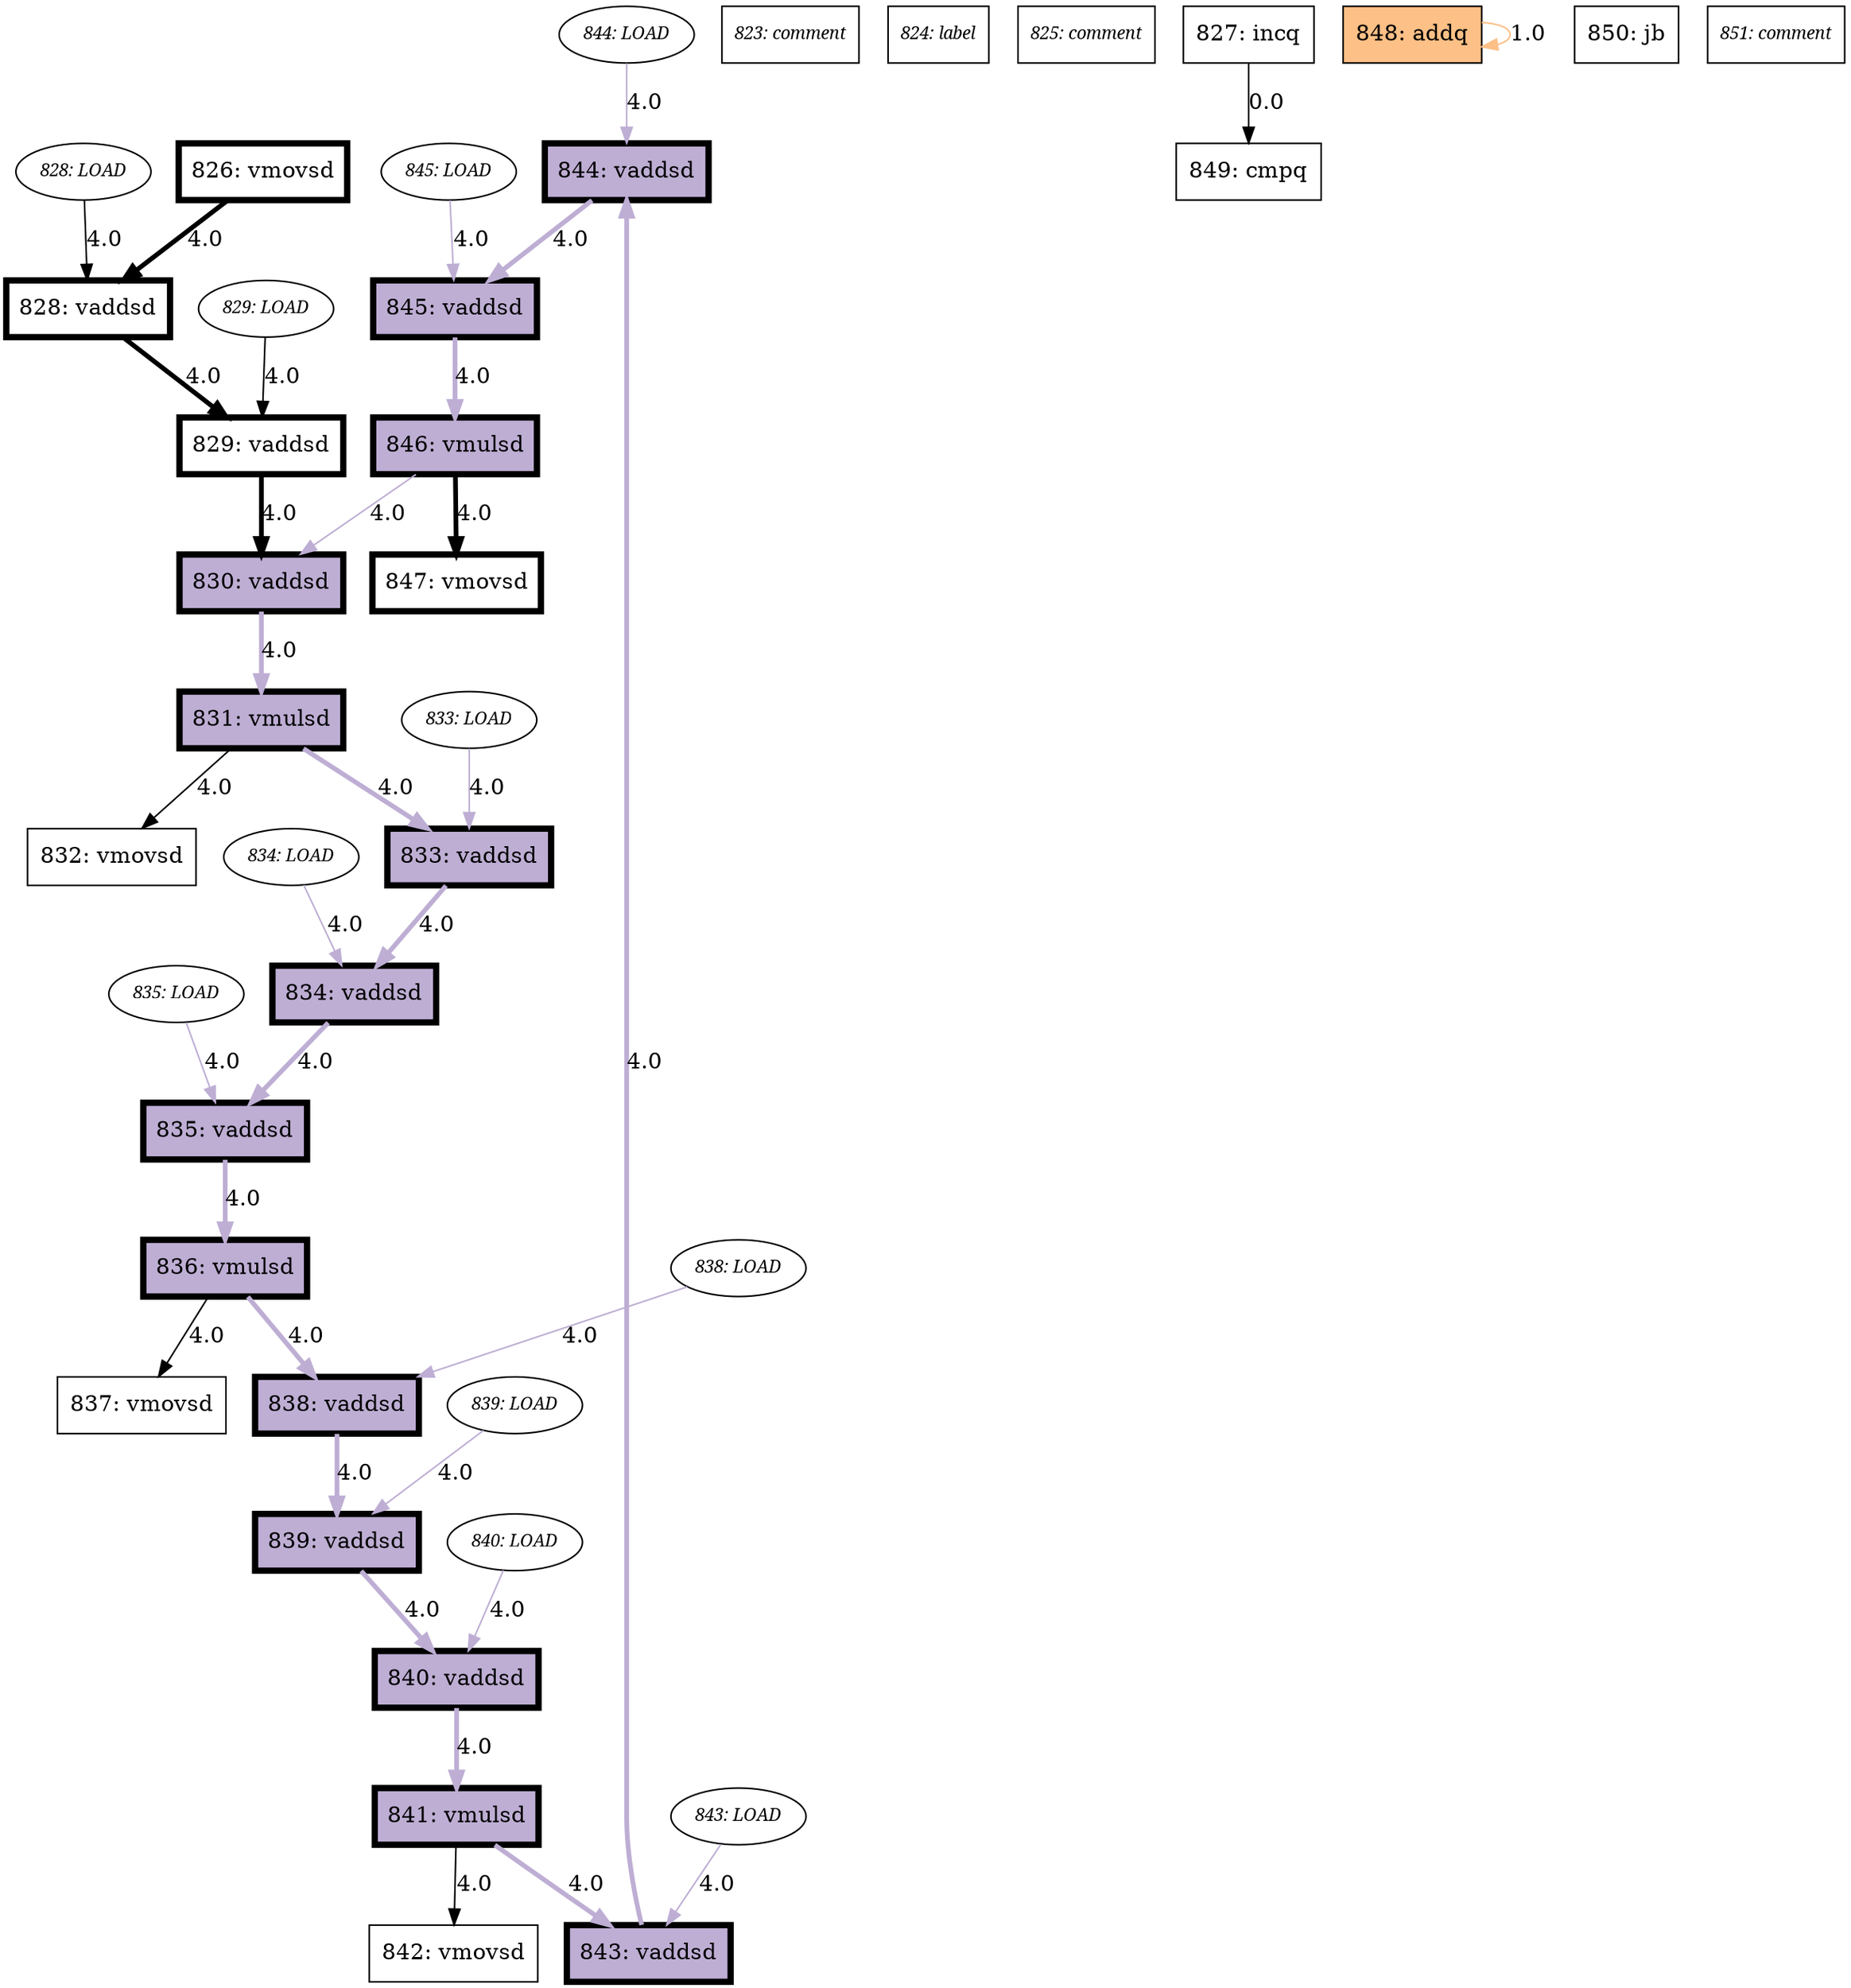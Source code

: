 digraph  {
	node [colorscheme=accent8];
	edge [colorscheme=accent8];
	"844: vaddsd"	 [fillcolor=2,
		instruction_form="{'instruction': 'vaddsd', 'operands': {'source': [{'memory': {'offset': {'value': '40'}, 'base': {'name': 'r12'}, 'index': {'name\
': 'r13'}, 'scale': 1}}, {'register': {'name': 'xmm14'}}], 'destination': [{'register': {'name': 'xmm15'}}], 'src_dst': [], 'operand\
_list': [{'memory': {'offset': {'value': '40'}, 'base': {'name': 'r12'}, 'index': {'name': 'r13'}, 'scale': 1}}, {'register': {'\
name': 'xmm14'}}, {'register': {'name': 'xmm15'}}]}, 'directive': None, 'comment': '55.63', 'label': None, 'line': 'vaddsd    40\
(%r12,%r13), %xmm14, %xmm15                 #55.63', 'line_number': 844, 'flags': ['performs_load'], 'port_pressure': [0.5, 0.0,\
 0.5, 0.5, 0.5, 0.5, 0.5, 0.0, 0.0, 0.0, 0.0], 'throughput': 0.5, 'latency': 8.0, 'latency_wo_load': 4.0, 'latency_cp': 4.0, 'latency\
_lcd': 4.0}",
		penwidth=4,
		shape=rectangle,
		style="bold,filled"];
	"845: vaddsd"	 [fillcolor=2,
		instruction_form="{'instruction': 'vaddsd', 'operands': {'source': [{'memory': {'offset': {'value': '32'}, 'base': {'name': 'r12'}, 'index': {'name\
': 'r10'}, 'scale': 1}}, {'register': {'name': 'xmm15'}}], 'destination': [{'register': {'name': 'xmm16'}}], 'src_dst': [], 'operand\
_list': [{'memory': {'offset': {'value': '32'}, 'base': {'name': 'r12'}, 'index': {'name': 'r10'}, 'scale': 1}}, {'register': {'\
name': 'xmm15'}}, {'register': {'name': 'xmm16'}}]}, 'directive': None, 'comment': '55.79', 'label': None, 'line': 'vaddsd    32\
(%r12,%r10), %xmm15, %xmm16                 #55.79', 'line_number': 845, 'flags': ['performs_load'], 'port_pressure': [0.5, 0.0,\
 0.5, 0.5, 0.5, 0.5, 0.5, 0.0, 0.0, 0.0, 0.0], 'throughput': 0.5, 'latency': 8.0, 'latency_wo_load': 4.0, 'latency_cp': 4.0, 'latency\
_lcd': 4.0}",
		penwidth=4,
		shape=rectangle,
		style="bold,filled"];
	"844: vaddsd" -> "845: vaddsd"	 [color=2,
		label=4.0,
		latency=4.0,
		penwidth=3,
		style=bold];
	"844: LOAD"	 [fontname=italic,
		fontsize=11.0,
		instruction_form="{'instruction': 'vaddsd', 'operands': {'source': [{'memory': {'offset': {'value': '40'}, 'base': {'name': 'r12'}, 'index': {'name\
': 'r13'}, 'scale': 1}}, {'register': {'name': 'xmm14'}}], 'destination': [{'register': {'name': 'xmm15'}}], 'src_dst': [], 'operand\
_list': [{'memory': {'offset': {'value': '40'}, 'base': {'name': 'r12'}, 'index': {'name': 'r13'}, 'scale': 1}}, {'register': {'\
name': 'xmm14'}}, {'register': {'name': 'xmm15'}}]}, 'directive': None, 'comment': '55.63', 'label': None, 'line': 'vaddsd    40\
(%r12,%r13), %xmm14, %xmm15                 #55.63', 'line_number': 844, 'flags': ['performs_load'], 'port_pressure': [0.5, 0.0,\
 0.5, 0.5, 0.5, 0.5, 0.5, 0.0, 0.0, 0.0, 0.0], 'throughput': 0.5, 'latency': 8.0, 'latency_wo_load': 4.0, 'latency_cp': 4.0, 'latency\
_lcd': 4.0}"];
	"844: LOAD" -> "844: vaddsd"	 [color=2,
		label=4.0,
		latency=4.0];
	"845: LOAD"	 [fontname=italic,
		fontsize=11.0,
		instruction_form="{'instruction': 'vaddsd', 'operands': {'source': [{'memory': {'offset': {'value': '32'}, 'base': {'name': 'r12'}, 'index': {'name\
': 'r10'}, 'scale': 1}}, {'register': {'name': 'xmm15'}}], 'destination': [{'register': {'name': 'xmm16'}}], 'src_dst': [], 'operand\
_list': [{'memory': {'offset': {'value': '32'}, 'base': {'name': 'r12'}, 'index': {'name': 'r10'}, 'scale': 1}}, {'register': {'\
name': 'xmm15'}}, {'register': {'name': 'xmm16'}}]}, 'directive': None, 'comment': '55.79', 'label': None, 'line': 'vaddsd    32\
(%r12,%r10), %xmm15, %xmm16                 #55.79', 'line_number': 845, 'flags': ['performs_load'], 'port_pressure': [0.5, 0.0,\
 0.5, 0.5, 0.5, 0.5, 0.5, 0.0, 0.0, 0.0, 0.0], 'throughput': 0.5, 'latency': 8.0, 'latency_wo_load': 4.0, 'latency_cp': 4.0, 'latency\
_lcd': 4.0}"];
	"845: LOAD" -> "845: vaddsd"	 [color=2,
		label=4.0,
		latency=4.0];
	"823: comment"	 [fontname=italic,
		fontsize=11.0,
		instruction_form="{'instruction': None, 'operands': None, 'directive': None, 'comment': 'LLVM-MCA-BEGIN', 'label': None, 'line': '# LLVM-MCA-BEGIN\
', 'line_number': 823, 'port_pressure': [0.0, 0.0, 0.0, 0.0, 0.0, 0.0, 0.0, 0.0, 0.0, 0.0, 0.0], 'flags': [], 'throughput': 0.0,\
 'latency': 0.0, 'latency_wo_load': 0.0, 'latency_cp': 0, 'latency_lcd': 0}",
		shape=rectangle];
	"824: label"	 [fontname=italic,
		fontsize=11.0,
		instruction_form="{'instruction': None, 'operands': None, 'directive': None, 'comment': 'Preds ..B1.75 ..B1.74', 'label': '..B1.75', 'line': '..B1.75\
:                        # Preds ..B1.75 ..B1.74', 'line_number': 824, 'port_pressure': [0.0, 0.0, 0.0, 0.0, 0.0, 0.0, 0.0, 0.0,\
 0.0, 0.0, 0.0], 'flags': [], 'throughput': 0.0, 'latency': 0.0, 'latency_wo_load': 0.0, 'latency_cp': 0, 'latency_lcd': 0}",
		shape=rectangle];
	"825: comment"	 [fontname=italic,
		fontsize=11.0,
		instruction_form="{'instruction': None, 'operands': None, 'directive': None, 'comment': 'Execution count [9.36e+01]', 'label': None, 'line': '# Execution\
 count [9.36e+01]', 'line_number': 825, 'port_pressure': [0.0, 0.0, 0.0, 0.0, 0.0, 0.0, 0.0, 0.0, 0.0, 0.0, 0.0], 'flags': [], '\
throughput': 0.0, 'latency': 0.0, 'latency_wo_load': 0.0, 'latency_cp': 0, 'latency_lcd': 0}",
		shape=rectangle];
	"826: vmovsd"	 [instruction_form="{'instruction': 'vmovsd', 'operands': {'source': [{'memory': {'offset': {'value': '8'}, 'base': {'name': 'r12'}, 'index': {'name\
': 'r11'}, 'scale': 1}}], 'destination': [{'register': {'name': 'xmm2'}}], 'src_dst': [], 'operand_list': [{'memory': {'offset':\
 {'value': '8'}, 'base': {'name': 'r12'}, 'index': {'name': 'r11'}, 'scale': 1}}, {'register': {'name': 'xmm2'}}]}, 'directive':\
 None, 'comment': '55.35', 'label': None, 'line': 'vmovsd    8(%r12,%r11), %xmm2                           #55.35', 'line_number\
': 826, 'flags': ['performs_load', 'is_load_instruction'], 'port_pressure': [0.0, 0.0, 0.0, 0.5, 0.5, 0.5, 0.5, 0.0, 0.0, 0.0, 0.0\
], 'throughput': 0.5, 'latency': 4.0, 'latency_wo_load': 4.0, 'latency_cp': 4.0, 'latency_lcd': 0}",
		penwidth=4,
		shape=rectangle,
		style=bold];
	"828: vaddsd"	 [instruction_form="{'instruction': 'vaddsd', 'operands': {'source': [{'memory': {'offset': {'value': '16'}, 'base': {'name': 'r12'}, 'index': {'name\
': 'r13'}, 'scale': 1}}, {'register': {'name': 'xmm2'}}], 'destination': [{'register': {'name': 'xmm3'}}], 'src_dst': [], 'operand\
_list': [{'memory': {'offset': {'value': '16'}, 'base': {'name': 'r12'}, 'index': {'name': 'r13'}, 'scale': 1}}, {'register': {'\
name': 'xmm2'}}, {'register': {'name': 'xmm3'}}]}, 'directive': None, 'comment': '55.12', 'label': None, 'line': 'vaddsd    16(%\
r12,%r13), %xmm2, %xmm3                   #55.12', 'line_number': 828, 'flags': ['performs_load'], 'port_pressure': [0.5, 0.0, 0.5\
, 0.5, 0.5, 0.5, 0.5, 0.0, 0.0, 0.0, 0.0], 'throughput': 0.5, 'latency': 8.0, 'latency_wo_load': 4.0, 'latency_cp': 4.0, 'latency\
_lcd': 0}",
		penwidth=4,
		shape=rectangle,
		style=bold];
	"826: vmovsd" -> "828: vaddsd"	 [label=4.0,
		latency=4.0,
		penwidth=3,
		style=bold];
	"827: incq"	 [instruction_form="{'instruction': 'incq', 'operands': {'source': [], 'destination': [{'register': {'name': 'r15'}}], 'src_dst': [], 'operand_list'\
: [{'register': {'name': 'r15'}}]}, 'directive': None, 'comment': '54.9', 'label': None, 'line': 'incq      %r15                \
                          #54.9', 'line_number': 827, 'flags': ['lt_unknown'], 'port_pressure': [0.25, 0.0, 0.25, 0.0, 0.0, 0.0,\
 0.0, 0.0, 0.25, 0.25, 0.0], 'throughput': 0.25, 'latency': 0.0, 'latency_wo_load': 0.0, 'latency_cp': 0, 'latency_lcd': 0}",
		shape=rectangle];
	"849: cmpq"	 [instruction_form="{'instruction': 'cmpq', 'operands': {'source': [{'register': {'name': 'rbx'}}, {'register': {'name': 'r15'}}], 'destination': []\
, 'src_dst': [], 'operand_list': [{'register': {'name': 'rbx'}}, {'register': {'name': 'r15'}}]}, 'directive': None, 'comment': \
'54.9', 'label': None, 'line': 'cmpq      %rbx, %r15                                    #54.9', 'line_number': 849, 'flags': ['lt\
_unknown'], 'port_pressure': [0.25, 0.0, 0.25, 0.0, 0.0, 0.0, 0.0, 0.0, 0.25, 0.25, 0.0], 'throughput': 0.25, 'latency': 0.0, 'latency\
_wo_load': 0.0, 'latency_cp': 0, 'latency_lcd': 0}",
		shape=rectangle];
	"827: incq" -> "849: cmpq"	 [label=0.0,
		latency=0.0];
	"828: LOAD"	 [fontname=italic,
		fontsize=11.0,
		instruction_form="{'instruction': 'vaddsd', 'operands': {'source': [{'memory': {'offset': {'value': '16'}, 'base': {'name': 'r12'}, 'index': {'name\
': 'r13'}, 'scale': 1}}, {'register': {'name': 'xmm2'}}], 'destination': [{'register': {'name': 'xmm3'}}], 'src_dst': [], 'operand\
_list': [{'memory': {'offset': {'value': '16'}, 'base': {'name': 'r12'}, 'index': {'name': 'r13'}, 'scale': 1}}, {'register': {'\
name': 'xmm2'}}, {'register': {'name': 'xmm3'}}]}, 'directive': None, 'comment': '55.12', 'label': None, 'line': 'vaddsd    16(%\
r12,%r13), %xmm2, %xmm3                   #55.12', 'line_number': 828, 'flags': ['performs_load'], 'port_pressure': [0.5, 0.0, 0.5\
, 0.5, 0.5, 0.5, 0.5, 0.0, 0.0, 0.0, 0.0], 'throughput': 0.5, 'latency': 8.0, 'latency_wo_load': 4.0, 'latency_cp': 4.0, 'latency\
_lcd': 0}"];
	"828: LOAD" -> "828: vaddsd"	 [label=4.0,
		latency=4.0];
	"829: LOAD"	 [fontname=italic,
		fontsize=11.0,
		instruction_form="{'instruction': 'vaddsd', 'operands': {'source': [{'memory': {'offset': {'value': '8'}, 'base': {'name': 'r12'}, 'index': {'name\
': 'r10'}, 'scale': 1}}, {'register': {'name': 'xmm3'}}], 'destination': [{'register': {'name': 'xmm4'}}], 'src_dst': [], 'operand\
_list': [{'memory': {'offset': {'value': '8'}, 'base': {'name': 'r12'}, 'index': {'name': 'r10'}, 'scale': 1}}, {'register': {'name\
': 'xmm3'}}, {'register': {'name': 'xmm4'}}]}, 'directive': None, 'comment': '55.12', 'label': None, 'line': 'vaddsd    8(%r12,%\
r10), %xmm3, %xmm4                    #55.12', 'line_number': 829, 'flags': ['performs_load'], 'port_pressure': [0.5, 0.0, 0.5, \
0.5, 0.5, 0.5, 0.5, 0.0, 0.0, 0.0, 0.0], 'throughput': 0.5, 'latency': 8.0, 'latency_wo_load': 4.0, 'latency_cp': 4.0, 'latency_\
lcd': 0}"];
	"829: vaddsd"	 [instruction_form="{'instruction': 'vaddsd', 'operands': {'source': [{'memory': {'offset': {'value': '8'}, 'base': {'name': 'r12'}, 'index': {'name\
': 'r10'}, 'scale': 1}}, {'register': {'name': 'xmm3'}}], 'destination': [{'register': {'name': 'xmm4'}}], 'src_dst': [], 'operand\
_list': [{'memory': {'offset': {'value': '8'}, 'base': {'name': 'r12'}, 'index': {'name': 'r10'}, 'scale': 1}}, {'register': {'name\
': 'xmm3'}}, {'register': {'name': 'xmm4'}}]}, 'directive': None, 'comment': '55.12', 'label': None, 'line': 'vaddsd    8(%r12,%\
r10), %xmm3, %xmm4                    #55.12', 'line_number': 829, 'flags': ['performs_load'], 'port_pressure': [0.5, 0.0, 0.5, \
0.5, 0.5, 0.5, 0.5, 0.0, 0.0, 0.0, 0.0], 'throughput': 0.5, 'latency': 8.0, 'latency_wo_load': 4.0, 'latency_cp': 4.0, 'latency_\
lcd': 0}",
		penwidth=4,
		shape=rectangle,
		style=bold];
	"829: LOAD" -> "829: vaddsd"	 [label=4.0,
		latency=4.0];
	"828: vaddsd" -> "829: vaddsd"	 [label=4.0,
		latency=4.0,
		penwidth=3,
		style=bold];
	"830: vaddsd"	 [fillcolor=2,
		instruction_form="{'instruction': 'vaddsd', 'operands': {'source': [{'register': {'name': 'xmm1'}}, {'register': {'name': 'xmm4'}}], 'destination'\
: [{'register': {'name': 'xmm1'}}], 'src_dst': [], 'operand_list': [{'register': {'name': 'xmm1'}}, {'register': {'name': 'xmm4'\
}}, {'register': {'name': 'xmm1'}}]}, 'directive': None, 'comment': '55.12', 'label': None, 'line': 'vaddsd    %xmm1, %xmm4, %xmm1\
                           #55.12', 'line_number': 830, 'flags': [], 'port_pressure': [0.5, 0.0, 0.5, 0.0, 0.0, 0.0, 0.0, 0.0, 0.0\
, 0.0, 0.0], 'throughput': 0.5, 'latency': 4.0, 'latency_wo_load': 4.0, 'latency_cp': 4.0, 'latency_lcd': 4.0}",
		penwidth=4,
		shape=rectangle,
		style="bold,filled"];
	"829: vaddsd" -> "830: vaddsd"	 [label=4.0,
		latency=4.0,
		penwidth=3,
		style=bold];
	"832: vmovsd"	 [instruction_form="{'instruction': 'vmovsd', 'operands': {'source': [{'register': {'name': 'xmm5'}}], 'destination': [{'memory': {'offset': {'value\
': '8'}, 'base': {'name': 'r12'}, 'index': {'name': 'r13'}, 'scale': 1}}], 'src_dst': [], 'operand_list': [{'register': {'name':\
 'xmm5'}}, {'memory': {'offset': {'value': '8'}, 'base': {'name': 'r12'}, 'index': {'name': 'r13'}, 'scale': 1}}]}, 'directive':\
 None, 'comment': '55.12', 'label': None, 'line': 'vmovsd    %xmm5, 8(%r12,%r13)                           #55.12', 'line_number\
': 832, 'flags': ['performs_store'], 'port_pressure': [0.0, 0.0, 0.0, 0.5, 0.0, 0.5, 0.0, 1.0, 0.0, 0.0, 0.0], 'throughput': 1.0\
, 'latency': 4.0, 'latency_wo_load': 4.0, 'latency_cp': 0, 'latency_lcd': 0}",
		shape=rectangle];
	"833: vaddsd"	 [fillcolor=2,
		instruction_form="{'instruction': 'vaddsd', 'operands': {'source': [{'memory': {'offset': {'value': '16'}, 'base': {'name': 'r12'}, 'index': {'name\
': 'r11'}, 'scale': 1}}, {'register': {'name': 'xmm5'}}], 'destination': [{'register': {'name': 'xmm6'}}], 'src_dst': [], 'operand\
_list': [{'memory': {'offset': {'value': '16'}, 'base': {'name': 'r12'}, 'index': {'name': 'r11'}, 'scale': 1}}, {'register': {'\
name': 'xmm5'}}, {'register': {'name': 'xmm6'}}]}, 'directive': None, 'comment': '55.48', 'label': None, 'line': 'vaddsd    16(%\
r12,%r11), %xmm5, %xmm6                   #55.48', 'line_number': 833, 'flags': ['performs_load'], 'port_pressure': [0.5, 0.0, 0.5\
, 0.5, 0.5, 0.5, 0.5, 0.0, 0.0, 0.0, 0.0], 'throughput': 0.5, 'latency': 8.0, 'latency_wo_load': 4.0, 'latency_cp': 4.0, 'latency\
_lcd': 4.0}",
		penwidth=4,
		shape=rectangle,
		style="bold,filled"];
	"834: vaddsd"	 [fillcolor=2,
		instruction_form="{'instruction': 'vaddsd', 'operands': {'source': [{'memory': {'offset': {'value': '24'}, 'base': {'name': 'r12'}, 'index': {'name\
': 'r13'}, 'scale': 1}}, {'register': {'name': 'xmm6'}}], 'destination': [{'register': {'name': 'xmm7'}}], 'src_dst': [], 'operand\
_list': [{'memory': {'offset': {'value': '24'}, 'base': {'name': 'r12'}, 'index': {'name': 'r13'}, 'scale': 1}}, {'register': {'\
name': 'xmm6'}}, {'register': {'name': 'xmm7'}}]}, 'directive': None, 'comment': '55.63', 'label': None, 'line': 'vaddsd    24(%\
r12,%r13), %xmm6, %xmm7                   #55.63', 'line_number': 834, 'flags': ['performs_load'], 'port_pressure': [0.5, 0.0, 0.5\
, 0.5, 0.5, 0.5, 0.5, 0.0, 0.0, 0.0, 0.0], 'throughput': 0.5, 'latency': 8.0, 'latency_wo_load': 4.0, 'latency_cp': 4.0, 'latency\
_lcd': 4.0}",
		penwidth=4,
		shape=rectangle,
		style="bold,filled"];
	"833: vaddsd" -> "834: vaddsd"	 [color=2,
		label=4.0,
		latency=4.0,
		penwidth=3,
		style=bold];
	"833: LOAD"	 [fontname=italic,
		fontsize=11.0,
		instruction_form="{'instruction': 'vaddsd', 'operands': {'source': [{'memory': {'offset': {'value': '16'}, 'base': {'name': 'r12'}, 'index': {'name\
': 'r11'}, 'scale': 1}}, {'register': {'name': 'xmm5'}}], 'destination': [{'register': {'name': 'xmm6'}}], 'src_dst': [], 'operand\
_list': [{'memory': {'offset': {'value': '16'}, 'base': {'name': 'r12'}, 'index': {'name': 'r11'}, 'scale': 1}}, {'register': {'\
name': 'xmm5'}}, {'register': {'name': 'xmm6'}}]}, 'directive': None, 'comment': '55.48', 'label': None, 'line': 'vaddsd    16(%\
r12,%r11), %xmm5, %xmm6                   #55.48', 'line_number': 833, 'flags': ['performs_load'], 'port_pressure': [0.5, 0.0, 0.5\
, 0.5, 0.5, 0.5, 0.5, 0.0, 0.0, 0.0, 0.0], 'throughput': 0.5, 'latency': 8.0, 'latency_wo_load': 4.0, 'latency_cp': 4.0, 'latency\
_lcd': 4.0}"];
	"833: LOAD" -> "833: vaddsd"	 [color=2,
		label=4.0,
		latency=4.0];
	"835: vaddsd"	 [fillcolor=2,
		instruction_form="{'instruction': 'vaddsd', 'operands': {'source': [{'memory': {'offset': {'value': '16'}, 'base': {'name': 'r12'}, 'index': {'name\
': 'r10'}, 'scale': 1}}, {'register': {'name': 'xmm7'}}], 'destination': [{'register': {'name': 'xmm8'}}], 'src_dst': [], 'operand\
_list': [{'memory': {'offset': {'value': '16'}, 'base': {'name': 'r12'}, 'index': {'name': 'r10'}, 'scale': 1}}, {'register': {'\
name': 'xmm7'}}, {'register': {'name': 'xmm8'}}]}, 'directive': None, 'comment': '55.79', 'label': None, 'line': 'vaddsd    16(%\
r12,%r10), %xmm7, %xmm8                   #55.79', 'line_number': 835, 'flags': ['performs_load'], 'port_pressure': [0.5, 0.0, 0.5\
, 0.5, 0.5, 0.5, 0.5, 0.0, 0.0, 0.0, 0.0], 'throughput': 0.5, 'latency': 8.0, 'latency_wo_load': 4.0, 'latency_cp': 4.0, 'latency\
_lcd': 4.0}",
		penwidth=4,
		shape=rectangle,
		style="bold,filled"];
	"834: vaddsd" -> "835: vaddsd"	 [color=2,
		label=4.0,
		latency=4.0,
		penwidth=3,
		style=bold];
	"834: LOAD"	 [fontname=italic,
		fontsize=11.0,
		instruction_form="{'instruction': 'vaddsd', 'operands': {'source': [{'memory': {'offset': {'value': '24'}, 'base': {'name': 'r12'}, 'index': {'name\
': 'r13'}, 'scale': 1}}, {'register': {'name': 'xmm6'}}], 'destination': [{'register': {'name': 'xmm7'}}], 'src_dst': [], 'operand\
_list': [{'memory': {'offset': {'value': '24'}, 'base': {'name': 'r12'}, 'index': {'name': 'r13'}, 'scale': 1}}, {'register': {'\
name': 'xmm6'}}, {'register': {'name': 'xmm7'}}]}, 'directive': None, 'comment': '55.63', 'label': None, 'line': 'vaddsd    24(%\
r12,%r13), %xmm6, %xmm7                   #55.63', 'line_number': 834, 'flags': ['performs_load'], 'port_pressure': [0.5, 0.0, 0.5\
, 0.5, 0.5, 0.5, 0.5, 0.0, 0.0, 0.0, 0.0], 'throughput': 0.5, 'latency': 8.0, 'latency_wo_load': 4.0, 'latency_cp': 4.0, 'latency\
_lcd': 4.0}"];
	"834: LOAD" -> "834: vaddsd"	 [color=2,
		label=4.0,
		latency=4.0];
	"836: vmulsd"	 [fillcolor=2,
		instruction_form="{'instruction': 'vmulsd', 'operands': {'source': [{'register': {'name': 'xmm8'}}, {'register': {'name': 'xmm0'}}], 'destination'\
: [{'register': {'name': 'xmm9'}}], 'src_dst': [], 'operand_list': [{'register': {'name': 'xmm8'}}, {'register': {'name': 'xmm0'\
}}, {'register': {'name': 'xmm9'}}]}, 'directive': None, 'comment': '55.12', 'label': None, 'line': 'vmulsd    %xmm8, %xmm0, %xmm9\
                           #55.12', 'line_number': 836, 'flags': [], 'port_pressure': [0.5, 0.0, 0.5, 0.0, 0.0, 0.0, 0.0, 0.0, 0.0\
, 0.0, 0.0], 'throughput': 0.5, 'latency': 4.0, 'latency_wo_load': 4.0, 'latency_cp': 4.0, 'latency_lcd': 4.0}",
		penwidth=4,
		shape=rectangle,
		style="bold,filled"];
	"835: vaddsd" -> "836: vmulsd"	 [color=2,
		label=4.0,
		latency=4.0,
		penwidth=3,
		style=bold];
	"835: LOAD"	 [fontname=italic,
		fontsize=11.0,
		instruction_form="{'instruction': 'vaddsd', 'operands': {'source': [{'memory': {'offset': {'value': '16'}, 'base': {'name': 'r12'}, 'index': {'name\
': 'r10'}, 'scale': 1}}, {'register': {'name': 'xmm7'}}], 'destination': [{'register': {'name': 'xmm8'}}], 'src_dst': [], 'operand\
_list': [{'memory': {'offset': {'value': '16'}, 'base': {'name': 'r12'}, 'index': {'name': 'r10'}, 'scale': 1}}, {'register': {'\
name': 'xmm7'}}, {'register': {'name': 'xmm8'}}]}, 'directive': None, 'comment': '55.79', 'label': None, 'line': 'vaddsd    16(%\
r12,%r10), %xmm7, %xmm8                   #55.79', 'line_number': 835, 'flags': ['performs_load'], 'port_pressure': [0.5, 0.0, 0.5\
, 0.5, 0.5, 0.5, 0.5, 0.0, 0.0, 0.0, 0.0], 'throughput': 0.5, 'latency': 8.0, 'latency_wo_load': 4.0, 'latency_cp': 4.0, 'latency\
_lcd': 4.0}"];
	"835: LOAD" -> "835: vaddsd"	 [color=2,
		label=4.0,
		latency=4.0];
	"837: vmovsd"	 [instruction_form="{'instruction': 'vmovsd', 'operands': {'source': [{'register': {'name': 'xmm9'}}], 'destination': [{'memory': {'offset': {'value\
': '16'}, 'base': {'name': 'r12'}, 'index': {'name': 'r13'}, 'scale': 1}}], 'src_dst': [], 'operand_list': [{'register': {'name'\
: 'xmm9'}}, {'memory': {'offset': {'value': '16'}, 'base': {'name': 'r12'}, 'index': {'name': 'r13'}, 'scale': 1}}]}, 'directive\
': None, 'comment': '55.12', 'label': None, 'line': 'vmovsd    %xmm9, 16(%r12,%r13)                          #55.12', 'line_number\
': 837, 'flags': ['performs_store'], 'port_pressure': [0.0, 0.0, 0.0, 0.5, 0.0, 0.5, 0.0, 1.0, 0.0, 0.0, 0.0], 'throughput': 1.0\
, 'latency': 4.0, 'latency_wo_load': 4.0, 'latency_cp': 0, 'latency_lcd': 0}",
		shape=rectangle];
	"836: vmulsd" -> "837: vmovsd"	 [label=4.0,
		latency=4.0];
	"838: vaddsd"	 [fillcolor=2,
		instruction_form="{'instruction': 'vaddsd', 'operands': {'source': [{'memory': {'offset': {'value': '24'}, 'base': {'name': 'r12'}, 'index': {'name\
': 'r11'}, 'scale': 1}}, {'register': {'name': 'xmm9'}}], 'destination': [{'register': {'name': 'xmm10'}}], 'src_dst': [], 'operand\
_list': [{'memory': {'offset': {'value': '24'}, 'base': {'name': 'r12'}, 'index': {'name': 'r11'}, 'scale': 1}}, {'register': {'\
name': 'xmm9'}}, {'register': {'name': 'xmm10'}}]}, 'directive': None, 'comment': '55.48', 'label': None, 'line': 'vaddsd    24(\
%r12,%r11), %xmm9, %xmm10                  #55.48', 'line_number': 838, 'flags': ['performs_load'], 'port_pressure': [0.5, 0.0, \
0.5, 0.5, 0.5, 0.5, 0.5, 0.0, 0.0, 0.0, 0.0], 'throughput': 0.5, 'latency': 8.0, 'latency_wo_load': 4.0, 'latency_cp': 4.0, 'latency\
_lcd': 4.0}",
		penwidth=4,
		shape=rectangle,
		style="bold,filled"];
	"836: vmulsd" -> "838: vaddsd"	 [color=2,
		label=4.0,
		latency=4.0,
		penwidth=3,
		style=bold];
	"839: vaddsd"	 [fillcolor=2,
		instruction_form="{'instruction': 'vaddsd', 'operands': {'source': [{'memory': {'offset': {'value': '32'}, 'base': {'name': 'r12'}, 'index': {'name\
': 'r13'}, 'scale': 1}}, {'register': {'name': 'xmm10'}}], 'destination': [{'register': {'name': 'xmm11'}}], 'src_dst': [], 'operand\
_list': [{'memory': {'offset': {'value': '32'}, 'base': {'name': 'r12'}, 'index': {'name': 'r13'}, 'scale': 1}}, {'register': {'\
name': 'xmm10'}}, {'register': {'name': 'xmm11'}}]}, 'directive': None, 'comment': '55.63', 'label': None, 'line': 'vaddsd    32\
(%r12,%r13), %xmm10, %xmm11                 #55.63', 'line_number': 839, 'flags': ['performs_load'], 'port_pressure': [0.5, 0.0,\
 0.5, 0.5, 0.5, 0.5, 0.5, 0.0, 0.0, 0.0, 0.0], 'throughput': 0.5, 'latency': 8.0, 'latency_wo_load': 4.0, 'latency_cp': 4.0, 'latency\
_lcd': 4.0}",
		penwidth=4,
		shape=rectangle,
		style="bold,filled"];
	"838: vaddsd" -> "839: vaddsd"	 [color=2,
		label=4.0,
		latency=4.0,
		penwidth=3,
		style=bold];
	"838: LOAD"	 [fontname=italic,
		fontsize=11.0,
		instruction_form="{'instruction': 'vaddsd', 'operands': {'source': [{'memory': {'offset': {'value': '24'}, 'base': {'name': 'r12'}, 'index': {'name\
': 'r11'}, 'scale': 1}}, {'register': {'name': 'xmm9'}}], 'destination': [{'register': {'name': 'xmm10'}}], 'src_dst': [], 'operand\
_list': [{'memory': {'offset': {'value': '24'}, 'base': {'name': 'r12'}, 'index': {'name': 'r11'}, 'scale': 1}}, {'register': {'\
name': 'xmm9'}}, {'register': {'name': 'xmm10'}}]}, 'directive': None, 'comment': '55.48', 'label': None, 'line': 'vaddsd    24(\
%r12,%r11), %xmm9, %xmm10                  #55.48', 'line_number': 838, 'flags': ['performs_load'], 'port_pressure': [0.5, 0.0, \
0.5, 0.5, 0.5, 0.5, 0.5, 0.0, 0.0, 0.0, 0.0], 'throughput': 0.5, 'latency': 8.0, 'latency_wo_load': 4.0, 'latency_cp': 4.0, 'latency\
_lcd': 4.0}"];
	"838: LOAD" -> "838: vaddsd"	 [color=2,
		label=4.0,
		latency=4.0];
	"840: vaddsd"	 [fillcolor=2,
		instruction_form="{'instruction': 'vaddsd', 'operands': {'source': [{'memory': {'offset': {'value': '24'}, 'base': {'name': 'r12'}, 'index': {'name\
': 'r10'}, 'scale': 1}}, {'register': {'name': 'xmm11'}}], 'destination': [{'register': {'name': 'xmm12'}}], 'src_dst': [], 'operand\
_list': [{'memory': {'offset': {'value': '24'}, 'base': {'name': 'r12'}, 'index': {'name': 'r10'}, 'scale': 1}}, {'register': {'\
name': 'xmm11'}}, {'register': {'name': 'xmm12'}}]}, 'directive': None, 'comment': '55.79', 'label': None, 'line': 'vaddsd    24\
(%r12,%r10), %xmm11, %xmm12                 #55.79', 'line_number': 840, 'flags': ['performs_load'], 'port_pressure': [0.5, 0.0,\
 0.5, 0.5, 0.5, 0.5, 0.5, 0.0, 0.0, 0.0, 0.0], 'throughput': 0.5, 'latency': 8.0, 'latency_wo_load': 4.0, 'latency_cp': 4.0, 'latency\
_lcd': 4.0}",
		penwidth=4,
		shape=rectangle,
		style="bold,filled"];
	"839: vaddsd" -> "840: vaddsd"	 [color=2,
		label=4.0,
		latency=4.0,
		penwidth=3,
		style=bold];
	"839: LOAD"	 [fontname=italic,
		fontsize=11.0,
		instruction_form="{'instruction': 'vaddsd', 'operands': {'source': [{'memory': {'offset': {'value': '32'}, 'base': {'name': 'r12'}, 'index': {'name\
': 'r13'}, 'scale': 1}}, {'register': {'name': 'xmm10'}}], 'destination': [{'register': {'name': 'xmm11'}}], 'src_dst': [], 'operand\
_list': [{'memory': {'offset': {'value': '32'}, 'base': {'name': 'r12'}, 'index': {'name': 'r13'}, 'scale': 1}}, {'register': {'\
name': 'xmm10'}}, {'register': {'name': 'xmm11'}}]}, 'directive': None, 'comment': '55.63', 'label': None, 'line': 'vaddsd    32\
(%r12,%r13), %xmm10, %xmm11                 #55.63', 'line_number': 839, 'flags': ['performs_load'], 'port_pressure': [0.5, 0.0,\
 0.5, 0.5, 0.5, 0.5, 0.5, 0.0, 0.0, 0.0, 0.0], 'throughput': 0.5, 'latency': 8.0, 'latency_wo_load': 4.0, 'latency_cp': 4.0, 'latency\
_lcd': 4.0}"];
	"839: LOAD" -> "839: vaddsd"	 [color=2,
		label=4.0,
		latency=4.0];
	"841: vmulsd"	 [fillcolor=2,
		instruction_form="{'instruction': 'vmulsd', 'operands': {'source': [{'register': {'name': 'xmm12'}}, {'register': {'name': 'xmm0'}}], 'destination\
': [{'register': {'name': 'xmm13'}}], 'src_dst': [], 'operand_list': [{'register': {'name': 'xmm12'}}, {'register': {'name': 'xmm0\
'}}, {'register': {'name': 'xmm13'}}]}, 'directive': None, 'comment': '55.12', 'label': None, 'line': 'vmulsd    %xmm12, %xmm0, \
%xmm13                         #55.12', 'line_number': 841, 'flags': [], 'port_pressure': [0.5, 0.0, 0.5, 0.0, 0.0, 0.0, 0.0, 0.0\
, 0.0, 0.0, 0.0], 'throughput': 0.5, 'latency': 4.0, 'latency_wo_load': 4.0, 'latency_cp': 4.0, 'latency_lcd': 4.0}",
		penwidth=4,
		shape=rectangle,
		style="bold,filled"];
	"840: vaddsd" -> "841: vmulsd"	 [color=2,
		label=4.0,
		latency=4.0,
		penwidth=3,
		style=bold];
	"840: LOAD"	 [fontname=italic,
		fontsize=11.0,
		instruction_form="{'instruction': 'vaddsd', 'operands': {'source': [{'memory': {'offset': {'value': '24'}, 'base': {'name': 'r12'}, 'index': {'name\
': 'r10'}, 'scale': 1}}, {'register': {'name': 'xmm11'}}], 'destination': [{'register': {'name': 'xmm12'}}], 'src_dst': [], 'operand\
_list': [{'memory': {'offset': {'value': '24'}, 'base': {'name': 'r12'}, 'index': {'name': 'r10'}, 'scale': 1}}, {'register': {'\
name': 'xmm11'}}, {'register': {'name': 'xmm12'}}]}, 'directive': None, 'comment': '55.79', 'label': None, 'line': 'vaddsd    24\
(%r12,%r10), %xmm11, %xmm12                 #55.79', 'line_number': 840, 'flags': ['performs_load'], 'port_pressure': [0.5, 0.0,\
 0.5, 0.5, 0.5, 0.5, 0.5, 0.0, 0.0, 0.0, 0.0], 'throughput': 0.5, 'latency': 8.0, 'latency_wo_load': 4.0, 'latency_cp': 4.0, 'latency\
_lcd': 4.0}"];
	"840: LOAD" -> "840: vaddsd"	 [color=2,
		label=4.0,
		latency=4.0];
	"842: vmovsd"	 [instruction_form="{'instruction': 'vmovsd', 'operands': {'source': [{'register': {'name': 'xmm13'}}], 'destination': [{'memory': {'offset': {'value\
': '24'}, 'base': {'name': 'r12'}, 'index': {'name': 'r13'}, 'scale': 1}}], 'src_dst': [], 'operand_list': [{'register': {'name'\
: 'xmm13'}}, {'memory': {'offset': {'value': '24'}, 'base': {'name': 'r12'}, 'index': {'name': 'r13'}, 'scale': 1}}]}, 'directive\
': None, 'comment': '55.12', 'label': None, 'line': 'vmovsd    %xmm13, 24(%r12,%r13)                         #55.12', 'line_number\
': 842, 'flags': ['performs_store'], 'port_pressure': [0.0, 0.0, 0.0, 0.5, 0.0, 0.5, 0.0, 1.0, 0.0, 0.0, 0.0], 'throughput': 1.0\
, 'latency': 4.0, 'latency_wo_load': 4.0, 'latency_cp': 0, 'latency_lcd': 0}",
		shape=rectangle];
	"841: vmulsd" -> "842: vmovsd"	 [label=4.0,
		latency=4.0];
	"843: vaddsd"	 [fillcolor=2,
		instruction_form="{'instruction': 'vaddsd', 'operands': {'source': [{'memory': {'offset': {'value': '32'}, 'base': {'name': 'r12'}, 'index': {'name\
': 'r11'}, 'scale': 1}}, {'register': {'name': 'xmm13'}}], 'destination': [{'register': {'name': 'xmm14'}}], 'src_dst': [], 'operand\
_list': [{'memory': {'offset': {'value': '32'}, 'base': {'name': 'r12'}, 'index': {'name': 'r11'}, 'scale': 1}}, {'register': {'\
name': 'xmm13'}}, {'register': {'name': 'xmm14'}}]}, 'directive': None, 'comment': '55.48', 'label': None, 'line': 'vaddsd    32\
(%r12,%r11), %xmm13, %xmm14                 #55.48', 'line_number': 843, 'flags': ['performs_load'], 'port_pressure': [0.5, 0.0,\
 0.5, 0.5, 0.5, 0.5, 0.5, 0.0, 0.0, 0.0, 0.0], 'throughput': 0.5, 'latency': 8.0, 'latency_wo_load': 4.0, 'latency_cp': 4.0, 'latency\
_lcd': 4.0}",
		penwidth=4,
		shape=rectangle,
		style="bold,filled"];
	"841: vmulsd" -> "843: vaddsd"	 [color=2,
		label=4.0,
		latency=4.0,
		penwidth=3,
		style=bold];
	"831: vmulsd"	 [fillcolor=2,
		instruction_form="{'instruction': 'vmulsd', 'operands': {'source': [{'register': {'name': 'xmm1'}}, {'register': {'name': 'xmm0'}}], 'destination'\
: [{'register': {'name': 'xmm5'}}], 'src_dst': [], 'operand_list': [{'register': {'name': 'xmm1'}}, {'register': {'name': 'xmm0'\
}}, {'register': {'name': 'xmm5'}}]}, 'directive': None, 'comment': '55.12', 'label': None, 'line': 'vmulsd    %xmm1, %xmm0, %xmm5\
                           #55.12', 'line_number': 831, 'flags': [], 'port_pressure': [0.5, 0.0, 0.5, 0.0, 0.0, 0.0, 0.0, 0.0, 0.0\
, 0.0, 0.0], 'throughput': 0.5, 'latency': 4.0, 'latency_wo_load': 4.0, 'latency_cp': 4.0, 'latency_lcd': 4.0}",
		penwidth=4,
		shape=rectangle,
		style="bold,filled"];
	"830: vaddsd" -> "831: vmulsd"	 [color=2,
		label=4.0,
		latency=4.0,
		penwidth=3,
		style=bold];
	"843: vaddsd" -> "844: vaddsd"	 [color=2,
		label=4.0,
		latency=4.0,
		penwidth=3,
		style=bold];
	"843: LOAD"	 [fontname=italic,
		fontsize=11.0,
		instruction_form="{'instruction': 'vaddsd', 'operands': {'source': [{'memory': {'offset': {'value': '32'}, 'base': {'name': 'r12'}, 'index': {'name\
': 'r11'}, 'scale': 1}}, {'register': {'name': 'xmm13'}}], 'destination': [{'register': {'name': 'xmm14'}}], 'src_dst': [], 'operand\
_list': [{'memory': {'offset': {'value': '32'}, 'base': {'name': 'r12'}, 'index': {'name': 'r11'}, 'scale': 1}}, {'register': {'\
name': 'xmm13'}}, {'register': {'name': 'xmm14'}}]}, 'directive': None, 'comment': '55.48', 'label': None, 'line': 'vaddsd    32\
(%r12,%r11), %xmm13, %xmm14                 #55.48', 'line_number': 843, 'flags': ['performs_load'], 'port_pressure': [0.5, 0.0,\
 0.5, 0.5, 0.5, 0.5, 0.5, 0.0, 0.0, 0.0, 0.0], 'throughput': 0.5, 'latency': 8.0, 'latency_wo_load': 4.0, 'latency_cp': 4.0, 'latency\
_lcd': 4.0}"];
	"843: LOAD" -> "843: vaddsd"	 [color=2,
		label=4.0,
		latency=4.0];
	"831: vmulsd" -> "832: vmovsd"	 [label=4.0,
		latency=4.0];
	"831: vmulsd" -> "833: vaddsd"	 [color=2,
		label=4.0,
		latency=4.0,
		penwidth=3,
		style=bold];
	"846: vmulsd"	 [fillcolor=2,
		instruction_form="{'instruction': 'vmulsd', 'operands': {'source': [{'register': {'name': 'xmm16'}}, {'register': {'name': 'xmm0'}}], 'destination\
': [{'register': {'name': 'xmm1'}}], 'src_dst': [], 'operand_list': [{'register': {'name': 'xmm16'}}, {'register': {'name': 'xmm0\
'}}, {'register': {'name': 'xmm1'}}]}, 'directive': None, 'comment': '55.12', 'label': None, 'line': 'vmulsd    %xmm16, %xmm0, %\
xmm1                          #55.12', 'line_number': 846, 'flags': [], 'port_pressure': [0.5, 0.0, 0.5, 0.0, 0.0, 0.0, 0.0, 0.0\
, 0.0, 0.0, 0.0], 'throughput': 0.5, 'latency': 4.0, 'latency_wo_load': 4.0, 'latency_cp': 4.0, 'latency_lcd': 4.0}",
		penwidth=4,
		shape=rectangle,
		style="bold,filled"];
	"845: vaddsd" -> "846: vmulsd"	 [color=2,
		label=4.0,
		latency=4.0,
		penwidth=3,
		style=bold];
	"846: vmulsd" -> "830: vaddsd"	 [color=2,
		label=4.0,
		latency=4.0];
	"847: vmovsd"	 [instruction_form="{'instruction': 'vmovsd', 'operands': {'source': [{'register': {'name': 'xmm1'}}], 'destination': [{'memory': {'offset': {'value\
': '32'}, 'base': {'name': 'r12'}, 'index': {'name': 'r13'}, 'scale': 1}}], 'src_dst': [], 'operand_list': [{'register': {'name'\
: 'xmm1'}}, {'memory': {'offset': {'value': '32'}, 'base': {'name': 'r12'}, 'index': {'name': 'r13'}, 'scale': 1}}]}, 'directive\
': None, 'comment': '55.12', 'label': None, 'line': 'vmovsd    %xmm1, 32(%r12,%r13)                          #55.12', 'line_number\
': 847, 'flags': ['performs_store'], 'port_pressure': [0.0, 0.0, 0.0, 0.5, 0.0, 0.5, 0.0, 1.0, 0.0, 0.0, 0.0], 'throughput': 1.0\
, 'latency': 4.0, 'latency_wo_load': 4.0, 'latency_cp': 4.0, 'latency_lcd': 0}",
		penwidth=4,
		shape=rectangle,
		style=bold];
	"846: vmulsd" -> "847: vmovsd"	 [label=4.0,
		latency=4.0,
		penwidth=3,
		style=bold];
	"848: addq"	 [fillcolor=3,
		instruction_form="{'instruction': 'addq', 'operands': {'source': [{'immediate': {'value': '32'}}], 'destination': [], 'src_dst': [{'register': {'name\
': 'r12'}}], 'operand_list': [{'immediate': {'value': '32'}}, {'register': {'name': 'r12'}}]}, 'directive': None, 'comment': '54.9\
', 'label': None, 'line': 'addq      $32, %r12                                     #54.9', 'line_number': 848, 'flags': [], 'port\
_pressure': [0.25, 0.0, 0.25, 0.0, 0.0, 0.0, 0.0, 0.0, 0.25, 0.25, 0.0], 'throughput': 0.25, 'latency': 1.0, 'latency_wo_load': \
1.0, 'latency_cp': 0, 'latency_lcd': 1.0}",
		shape=rectangle,
		style=filled];
	"848: addq" -> "848: addq"	 [color=3,
		label=1.0,
		latency=1.0];
	"850: jb"	 [instruction_form="{'instruction': 'jb', 'operands': {'source': [], 'destination': [{'identifier': {'name': '..B1.75'}}], 'src_dst': [], 'operand_list\
': [{'identifier': {'name': '..B1.75'}}]}, 'directive': None, 'comment': 'Prob 28% #54.9', 'label': None, 'line': 'jb        ..B1.75\
       # Prob 28%                      #54.9', 'line_number': 850, 'flags': ['not_bound'], 'port_pressure': [0.0, 0.0, 0.0, 0.0,\
 0.0, 0.0, 0.0, 0.0, 0.0, 0.0, 0.0], 'throughput': 0.0, 'latency': 0.0, 'latency_wo_load': 0.0, 'latency_cp': 0, 'latency_lcd': \
0}",
		shape=rectangle];
	"851: comment"	 [fontname=italic,
		fontsize=11.0,
		instruction_form="{'instruction': None, 'operands': None, 'directive': None, 'comment': 'LLVM-MCA-END', 'label': None, 'line': '# LLVM-MCA-END', '\
line_number': 851, 'port_pressure': [0.0, 0.0, 0.0, 0.0, 0.0, 0.0, 0.0, 0.0, 0.0, 0.0, 0.0], 'flags': [], 'throughput': 0.0, 'latency\
': 0.0, 'latency_wo_load': 0.0, 'latency_cp': 0, 'latency_lcd': 0}",
		shape=rectangle];
}

